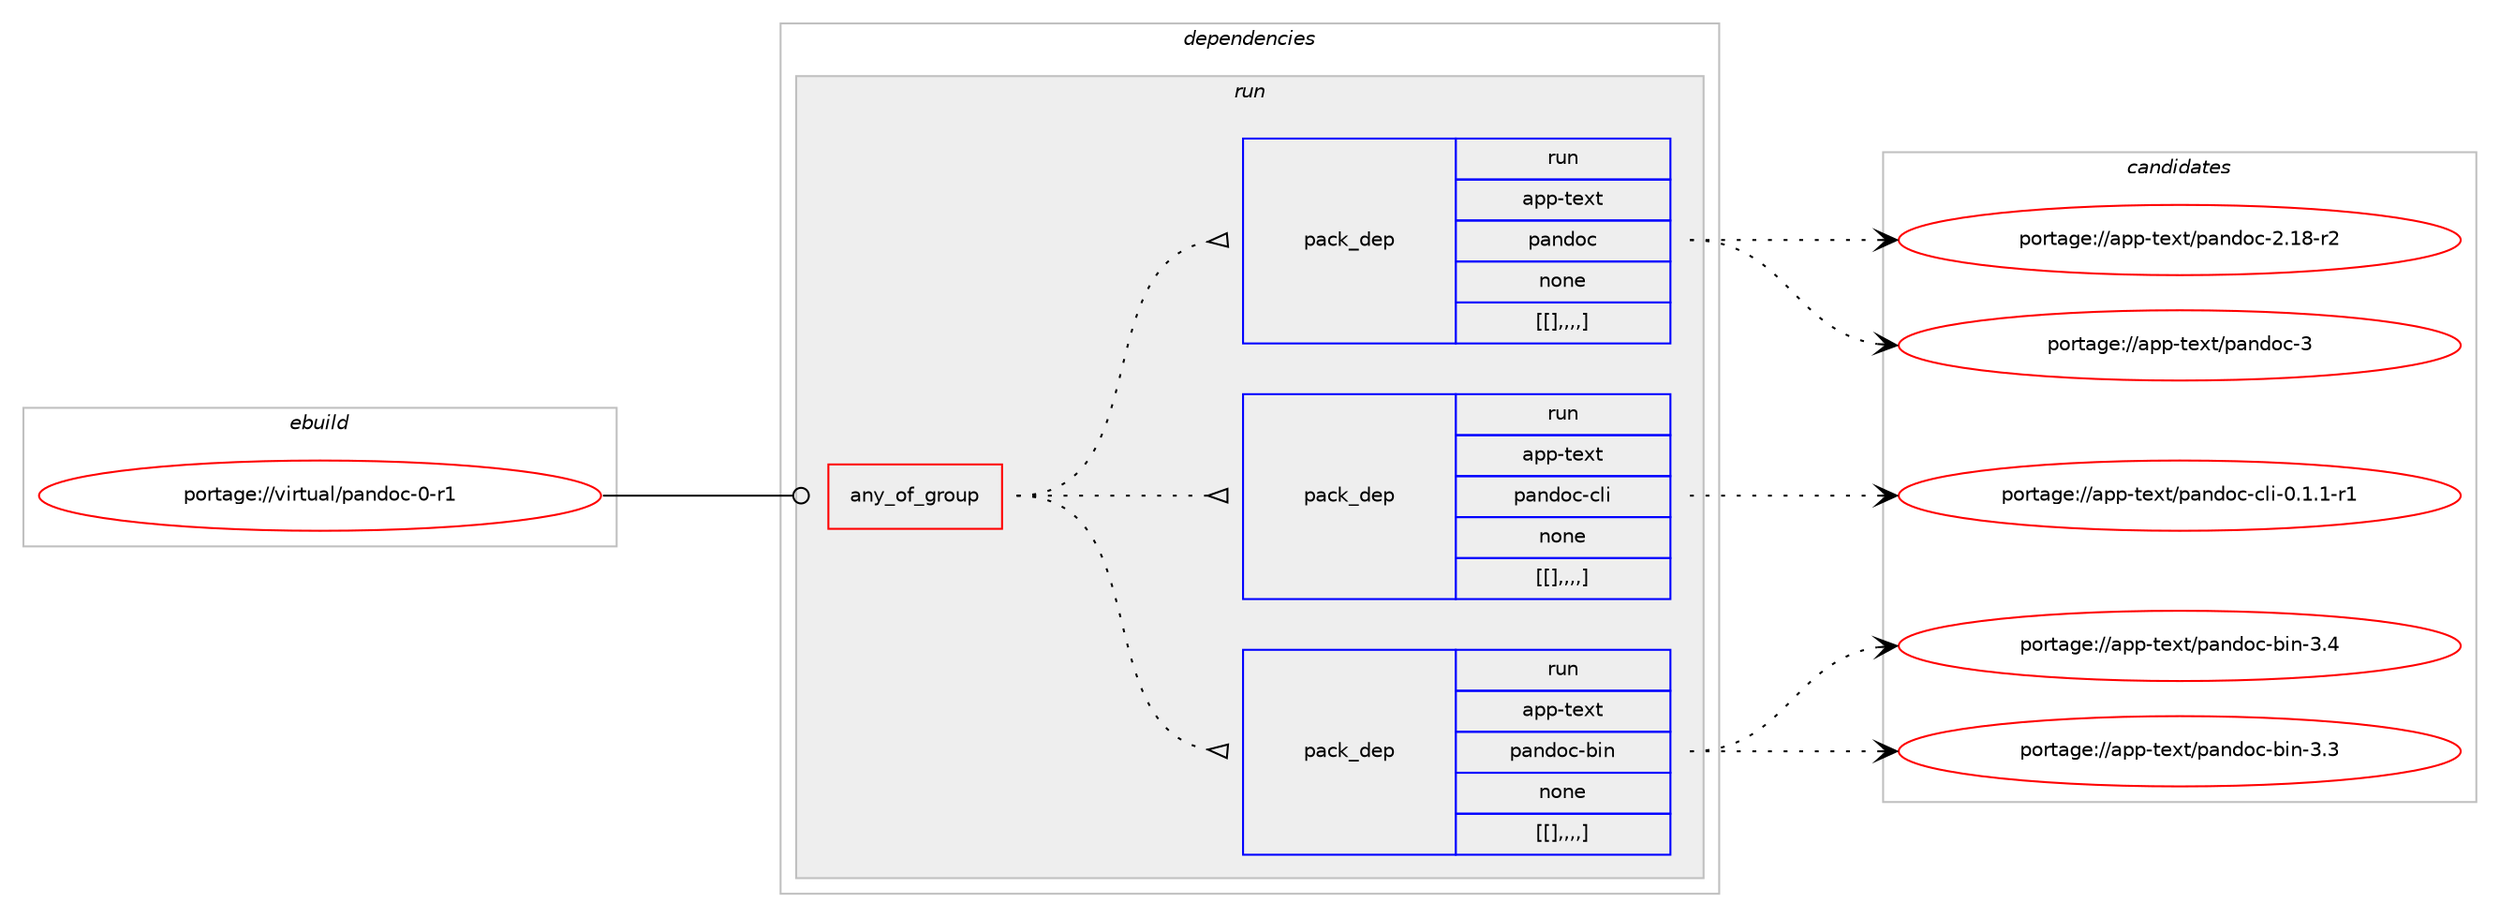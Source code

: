 digraph prolog {

# *************
# Graph options
# *************

newrank=true;
concentrate=true;
compound=true;
graph [rankdir=LR,fontname=Helvetica,fontsize=10,ranksep=1.5];#, ranksep=2.5, nodesep=0.2];
edge  [arrowhead=vee];
node  [fontname=Helvetica,fontsize=10];

# **********
# The ebuild
# **********

subgraph cluster_leftcol {
color=gray;
label=<<i>ebuild</i>>;
id [label="portage://virtual/pandoc-0-r1", color=red, width=4, href="../virtual/pandoc-0-r1.svg"];
}

# ****************
# The dependencies
# ****************

subgraph cluster_midcol {
color=gray;
label=<<i>dependencies</i>>;
subgraph cluster_compile {
fillcolor="#eeeeee";
style=filled;
label=<<i>compile</i>>;
}
subgraph cluster_compileandrun {
fillcolor="#eeeeee";
style=filled;
label=<<i>compile and run</i>>;
}
subgraph cluster_run {
fillcolor="#eeeeee";
style=filled;
label=<<i>run</i>>;
subgraph any3012 {
dependency462631 [label=<<TABLE BORDER="0" CELLBORDER="1" CELLSPACING="0" CELLPADDING="4"><TR><TD CELLPADDING="10">any_of_group</TD></TR></TABLE>>, shape=none, color=red];subgraph pack336060 {
dependency462632 [label=<<TABLE BORDER="0" CELLBORDER="1" CELLSPACING="0" CELLPADDING="4" WIDTH="220"><TR><TD ROWSPAN="6" CELLPADDING="30">pack_dep</TD></TR><TR><TD WIDTH="110">run</TD></TR><TR><TD>app-text</TD></TR><TR><TD>pandoc-bin</TD></TR><TR><TD>none</TD></TR><TR><TD>[[],,,,]</TD></TR></TABLE>>, shape=none, color=blue];
}
dependency462631:e -> dependency462632:w [weight=20,style="dotted",arrowhead="oinv"];
subgraph pack336061 {
dependency462633 [label=<<TABLE BORDER="0" CELLBORDER="1" CELLSPACING="0" CELLPADDING="4" WIDTH="220"><TR><TD ROWSPAN="6" CELLPADDING="30">pack_dep</TD></TR><TR><TD WIDTH="110">run</TD></TR><TR><TD>app-text</TD></TR><TR><TD>pandoc-cli</TD></TR><TR><TD>none</TD></TR><TR><TD>[[],,,,]</TD></TR></TABLE>>, shape=none, color=blue];
}
dependency462631:e -> dependency462633:w [weight=20,style="dotted",arrowhead="oinv"];
subgraph pack336062 {
dependency462634 [label=<<TABLE BORDER="0" CELLBORDER="1" CELLSPACING="0" CELLPADDING="4" WIDTH="220"><TR><TD ROWSPAN="6" CELLPADDING="30">pack_dep</TD></TR><TR><TD WIDTH="110">run</TD></TR><TR><TD>app-text</TD></TR><TR><TD>pandoc</TD></TR><TR><TD>none</TD></TR><TR><TD>[[],,,,]</TD></TR></TABLE>>, shape=none, color=blue];
}
dependency462631:e -> dependency462634:w [weight=20,style="dotted",arrowhead="oinv"];
}
id:e -> dependency462631:w [weight=20,style="solid",arrowhead="odot"];
}
}

# **************
# The candidates
# **************

subgraph cluster_choices {
rank=same;
color=gray;
label=<<i>candidates</i>>;

subgraph choice336060 {
color=black;
nodesep=1;
choice9711211245116101120116471129711010011199459810511045514652 [label="portage://app-text/pandoc-bin-3.4", color=red, width=4,href="../app-text/pandoc-bin-3.4.svg"];
choice9711211245116101120116471129711010011199459810511045514651 [label="portage://app-text/pandoc-bin-3.3", color=red, width=4,href="../app-text/pandoc-bin-3.3.svg"];
dependency462632:e -> choice9711211245116101120116471129711010011199459810511045514652:w [style=dotted,weight="100"];
dependency462632:e -> choice9711211245116101120116471129711010011199459810511045514651:w [style=dotted,weight="100"];
}
subgraph choice336061 {
color=black;
nodesep=1;
choice971121124511610112011647112971101001119945991081054548464946494511449 [label="portage://app-text/pandoc-cli-0.1.1-r1", color=red, width=4,href="../app-text/pandoc-cli-0.1.1-r1.svg"];
dependency462633:e -> choice971121124511610112011647112971101001119945991081054548464946494511449:w [style=dotted,weight="100"];
}
subgraph choice336062 {
color=black;
nodesep=1;
choice97112112451161011201164711297110100111994551 [label="portage://app-text/pandoc-3", color=red, width=4,href="../app-text/pandoc-3.svg"];
choice971121124511610112011647112971101001119945504649564511450 [label="portage://app-text/pandoc-2.18-r2", color=red, width=4,href="../app-text/pandoc-2.18-r2.svg"];
dependency462634:e -> choice97112112451161011201164711297110100111994551:w [style=dotted,weight="100"];
dependency462634:e -> choice971121124511610112011647112971101001119945504649564511450:w [style=dotted,weight="100"];
}
}

}
